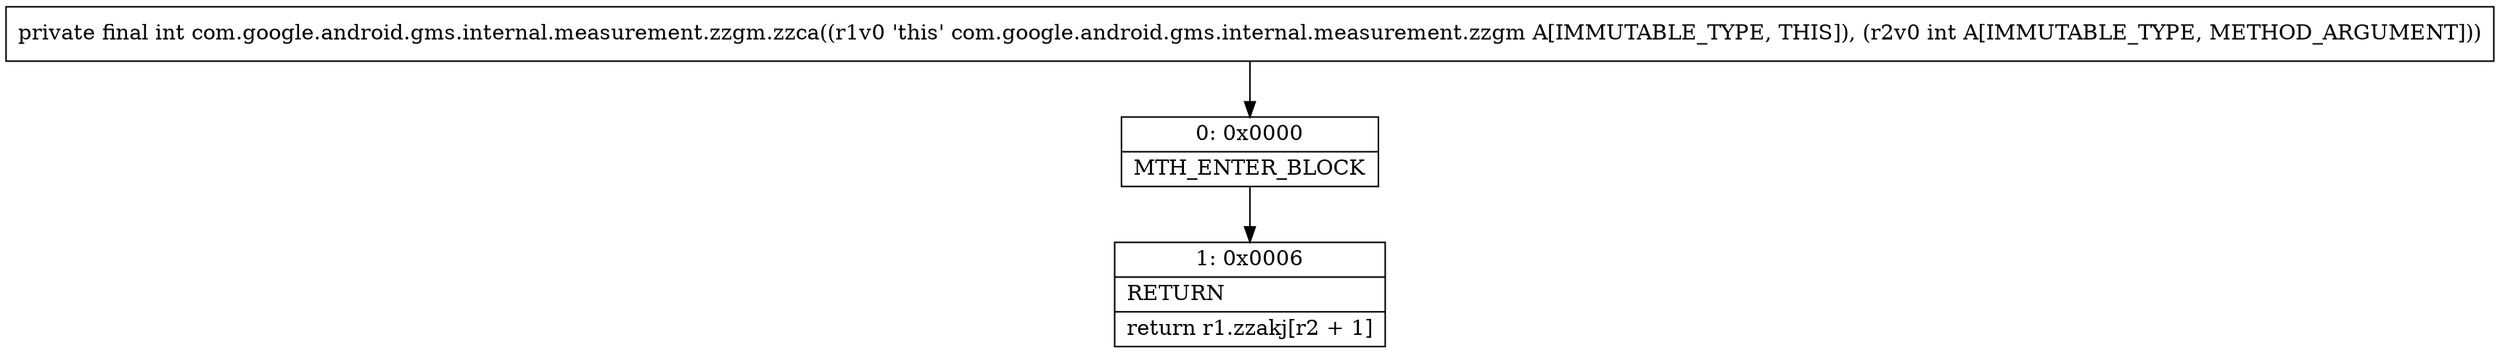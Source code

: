 digraph "CFG forcom.google.android.gms.internal.measurement.zzgm.zzca(I)I" {
Node_0 [shape=record,label="{0\:\ 0x0000|MTH_ENTER_BLOCK\l}"];
Node_1 [shape=record,label="{1\:\ 0x0006|RETURN\l|return r1.zzakj[r2 + 1]\l}"];
MethodNode[shape=record,label="{private final int com.google.android.gms.internal.measurement.zzgm.zzca((r1v0 'this' com.google.android.gms.internal.measurement.zzgm A[IMMUTABLE_TYPE, THIS]), (r2v0 int A[IMMUTABLE_TYPE, METHOD_ARGUMENT])) }"];
MethodNode -> Node_0;
Node_0 -> Node_1;
}

